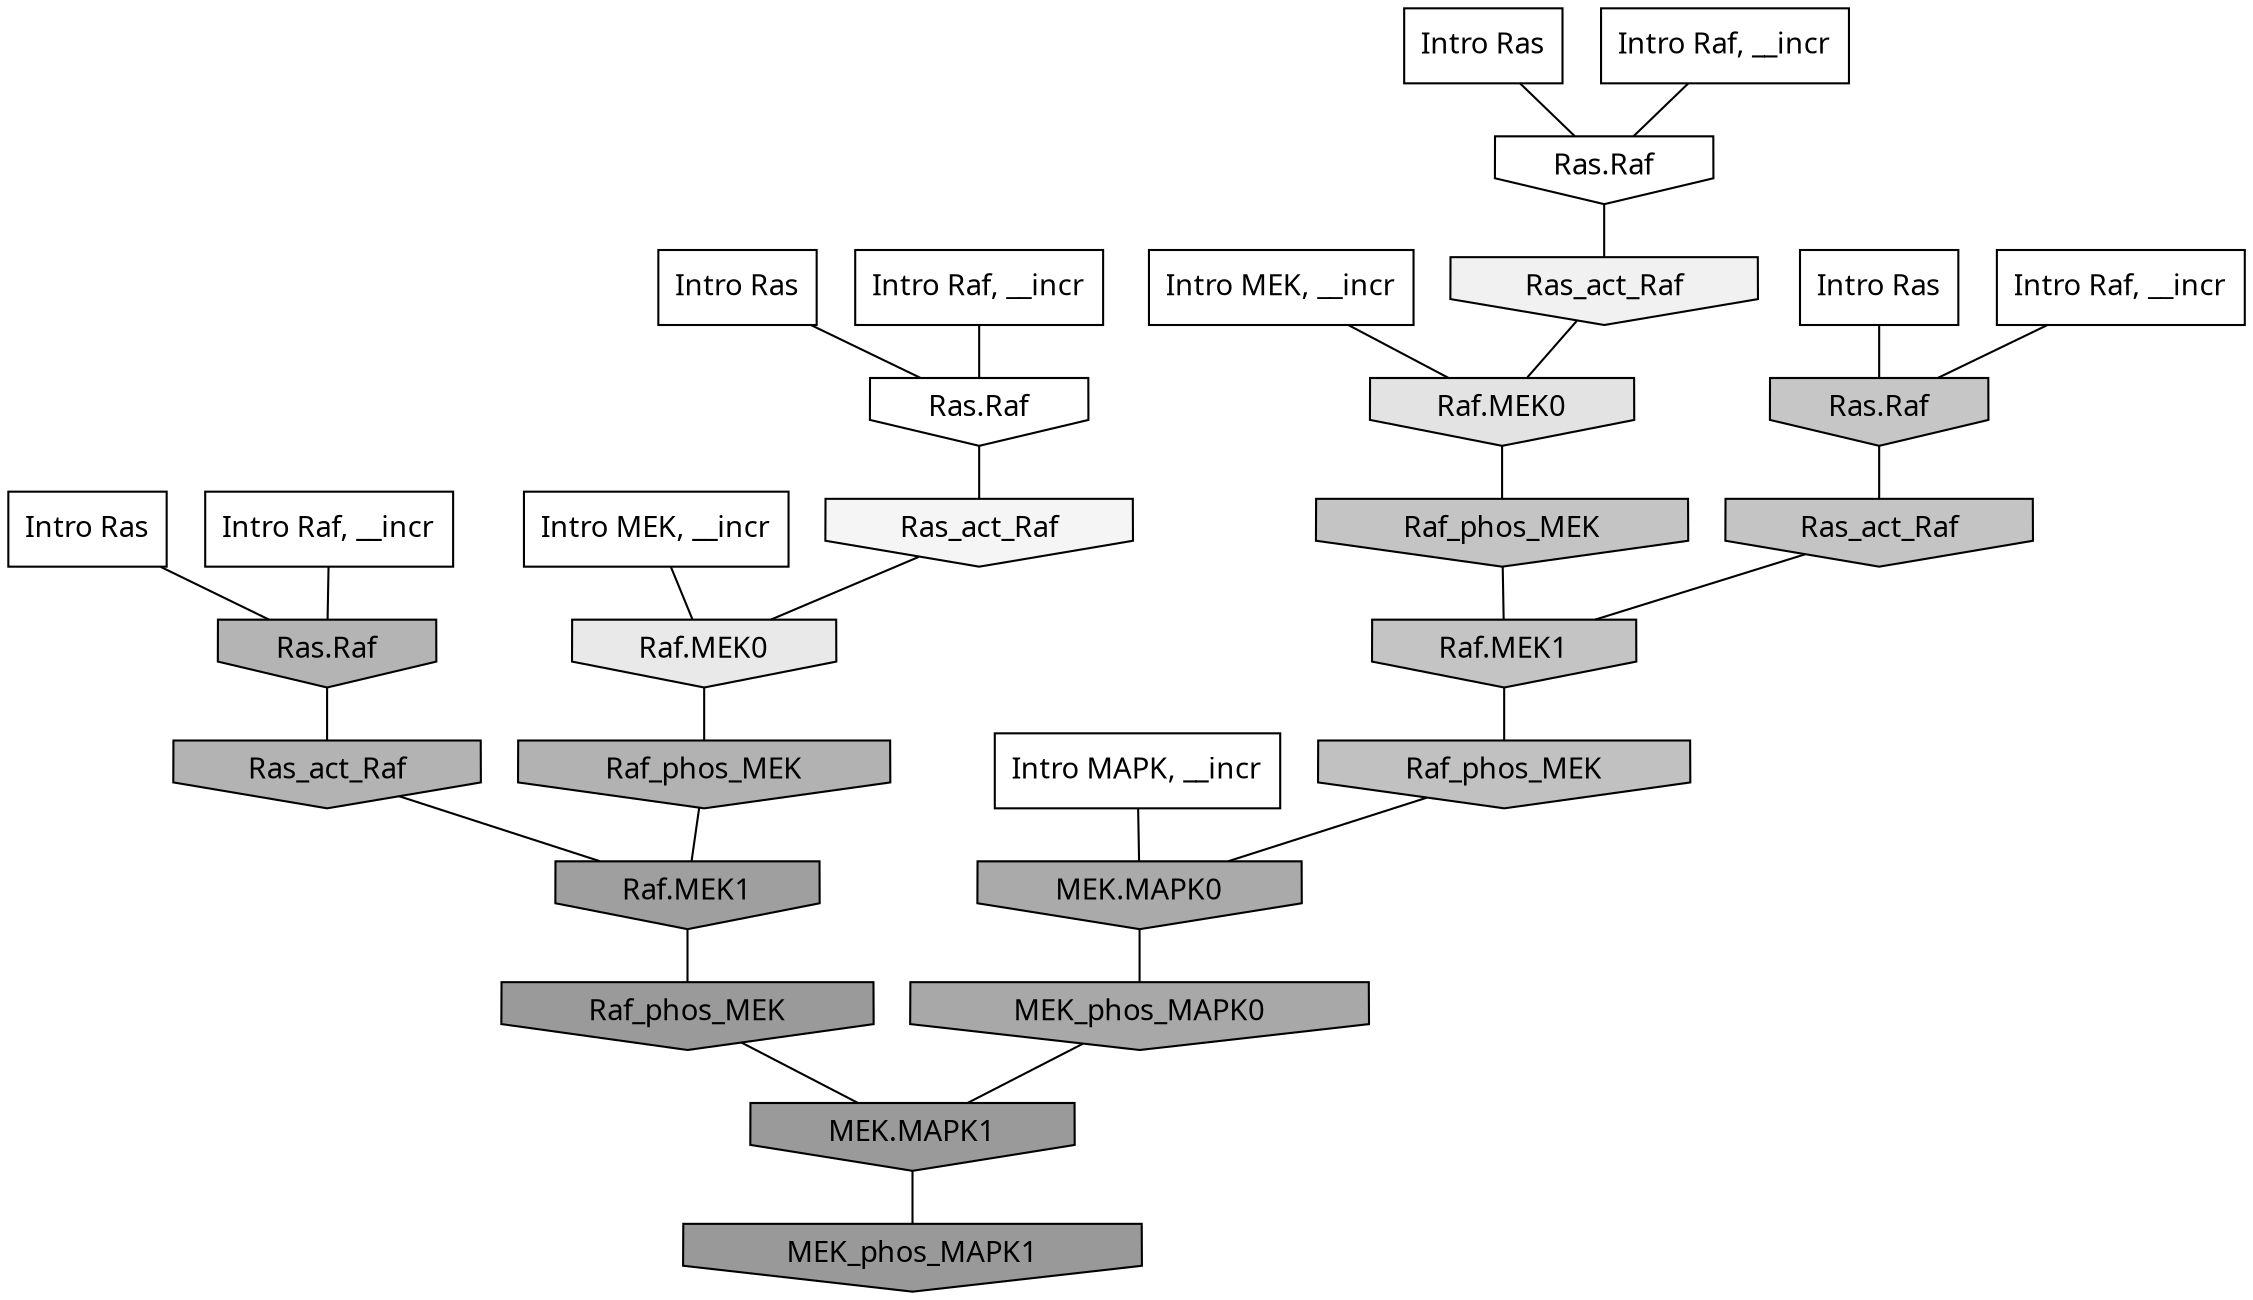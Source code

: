 digraph G{
  rankdir="TB";
  ranksep=0.30;
  node [fontname="CMU Serif"];
  edge [fontname="CMU Serif"];
  
  8 [label="Intro Ras", shape=rectangle, style=filled, fillcolor="0.000 0.000 1.000"]
  
  17 [label="Intro Ras", shape=rectangle, style=filled, fillcolor="0.000 0.000 1.000"]
  
  64 [label="Intro Ras", shape=rectangle, style=filled, fillcolor="0.000 0.000 1.000"]
  
  79 [label="Intro Ras", shape=rectangle, style=filled, fillcolor="0.000 0.000 1.000"]
  
  290 [label="Intro Raf, __incr", shape=rectangle, style=filled, fillcolor="0.000 0.000 1.000"]
  
  367 [label="Intro Raf, __incr", shape=rectangle, style=filled, fillcolor="0.000 0.000 1.000"]
  
  651 [label="Intro Raf, __incr", shape=rectangle, style=filled, fillcolor="0.000 0.000 1.000"]
  
  669 [label="Intro Raf, __incr", shape=rectangle, style=filled, fillcolor="0.000 0.000 1.000"]
  
  1506 [label="Intro MEK, __incr", shape=rectangle, style=filled, fillcolor="0.000 0.000 1.000"]
  
  1732 [label="Intro MEK, __incr", shape=rectangle, style=filled, fillcolor="0.000 0.000 1.000"]
  
  2986 [label="Intro MAPK, __incr", shape=rectangle, style=filled, fillcolor="0.000 0.000 1.000"]
  
  3264 [label="Ras.Raf", shape=invhouse, style=filled, fillcolor="0.000 0.000 1.000"]
  
  3306 [label="Ras.Raf", shape=invhouse, style=filled, fillcolor="0.000 0.000 1.000"]
  
  3569 [label="Ras_act_Raf", shape=invhouse, style=filled, fillcolor="0.000 0.000 0.960"]
  
  3746 [label="Ras_act_Raf", shape=invhouse, style=filled, fillcolor="0.000 0.000 0.942"]
  
  4166 [label="Raf.MEK0", shape=invhouse, style=filled, fillcolor="0.000 0.000 0.914"]
  
  4521 [label="Raf.MEK0", shape=invhouse, style=filled, fillcolor="0.000 0.000 0.889"]
  
  6626 [label="Ras.Raf", shape=invhouse, style=filled, fillcolor="0.000 0.000 0.774"]
  
  6793 [label="Raf_phos_MEK", shape=invhouse, style=filled, fillcolor="0.000 0.000 0.768"]
  
  6842 [label="Ras_act_Raf", shape=invhouse, style=filled, fillcolor="0.000 0.000 0.767"]
  
  6845 [label="Raf.MEK1", shape=invhouse, style=filled, fillcolor="0.000 0.000 0.767"]
  
  7168 [label="Raf_phos_MEK", shape=invhouse, style=filled, fillcolor="0.000 0.000 0.756"]
  
  8752 [label="Ras.Raf", shape=invhouse, style=filled, fillcolor="0.000 0.000 0.707"]
  
  8906 [label="Ras_act_Raf", shape=invhouse, style=filled, fillcolor="0.000 0.000 0.702"]
  
  9002 [label="Raf_phos_MEK", shape=invhouse, style=filled, fillcolor="0.000 0.000 0.698"]
  
  10509 [label="MEK.MAPK0", shape=invhouse, style=filled, fillcolor="0.000 0.000 0.666"]
  
  10787 [label="MEK_phos_MAPK0", shape=invhouse, style=filled, fillcolor="0.000 0.000 0.659"]
  
  12799 [label="Raf.MEK1", shape=invhouse, style=filled, fillcolor="0.000 0.000 0.624"]
  
  14200 [label="Raf_phos_MEK", shape=invhouse, style=filled, fillcolor="0.000 0.000 0.603"]
  
  14209 [label="MEK.MAPK1", shape=invhouse, style=filled, fillcolor="0.000 0.000 0.603"]
  
  14436 [label="MEK_phos_MAPK1", shape=invhouse, style=filled, fillcolor="0.000 0.000 0.600"]
  
  
  14209 -> 14436 [dir=none, color="0.000 0.000 0.000"] 
  14200 -> 14209 [dir=none, color="0.000 0.000 0.000"] 
  12799 -> 14200 [dir=none, color="0.000 0.000 0.000"] 
  10787 -> 14209 [dir=none, color="0.000 0.000 0.000"] 
  10509 -> 10787 [dir=none, color="0.000 0.000 0.000"] 
  9002 -> 12799 [dir=none, color="0.000 0.000 0.000"] 
  8906 -> 12799 [dir=none, color="0.000 0.000 0.000"] 
  8752 -> 8906 [dir=none, color="0.000 0.000 0.000"] 
  7168 -> 10509 [dir=none, color="0.000 0.000 0.000"] 
  6845 -> 7168 [dir=none, color="0.000 0.000 0.000"] 
  6842 -> 6845 [dir=none, color="0.000 0.000 0.000"] 
  6793 -> 6845 [dir=none, color="0.000 0.000 0.000"] 
  6626 -> 6842 [dir=none, color="0.000 0.000 0.000"] 
  4521 -> 6793 [dir=none, color="0.000 0.000 0.000"] 
  4166 -> 9002 [dir=none, color="0.000 0.000 0.000"] 
  3746 -> 4521 [dir=none, color="0.000 0.000 0.000"] 
  3569 -> 4166 [dir=none, color="0.000 0.000 0.000"] 
  3306 -> 3569 [dir=none, color="0.000 0.000 0.000"] 
  3264 -> 3746 [dir=none, color="0.000 0.000 0.000"] 
  2986 -> 10509 [dir=none, color="0.000 0.000 0.000"] 
  1732 -> 4521 [dir=none, color="0.000 0.000 0.000"] 
  1506 -> 4166 [dir=none, color="0.000 0.000 0.000"] 
  669 -> 8752 [dir=none, color="0.000 0.000 0.000"] 
  651 -> 3264 [dir=none, color="0.000 0.000 0.000"] 
  367 -> 6626 [dir=none, color="0.000 0.000 0.000"] 
  290 -> 3306 [dir=none, color="0.000 0.000 0.000"] 
  79 -> 6626 [dir=none, color="0.000 0.000 0.000"] 
  64 -> 3306 [dir=none, color="0.000 0.000 0.000"] 
  17 -> 3264 [dir=none, color="0.000 0.000 0.000"] 
  8 -> 8752 [dir=none, color="0.000 0.000 0.000"] 
  
  }

